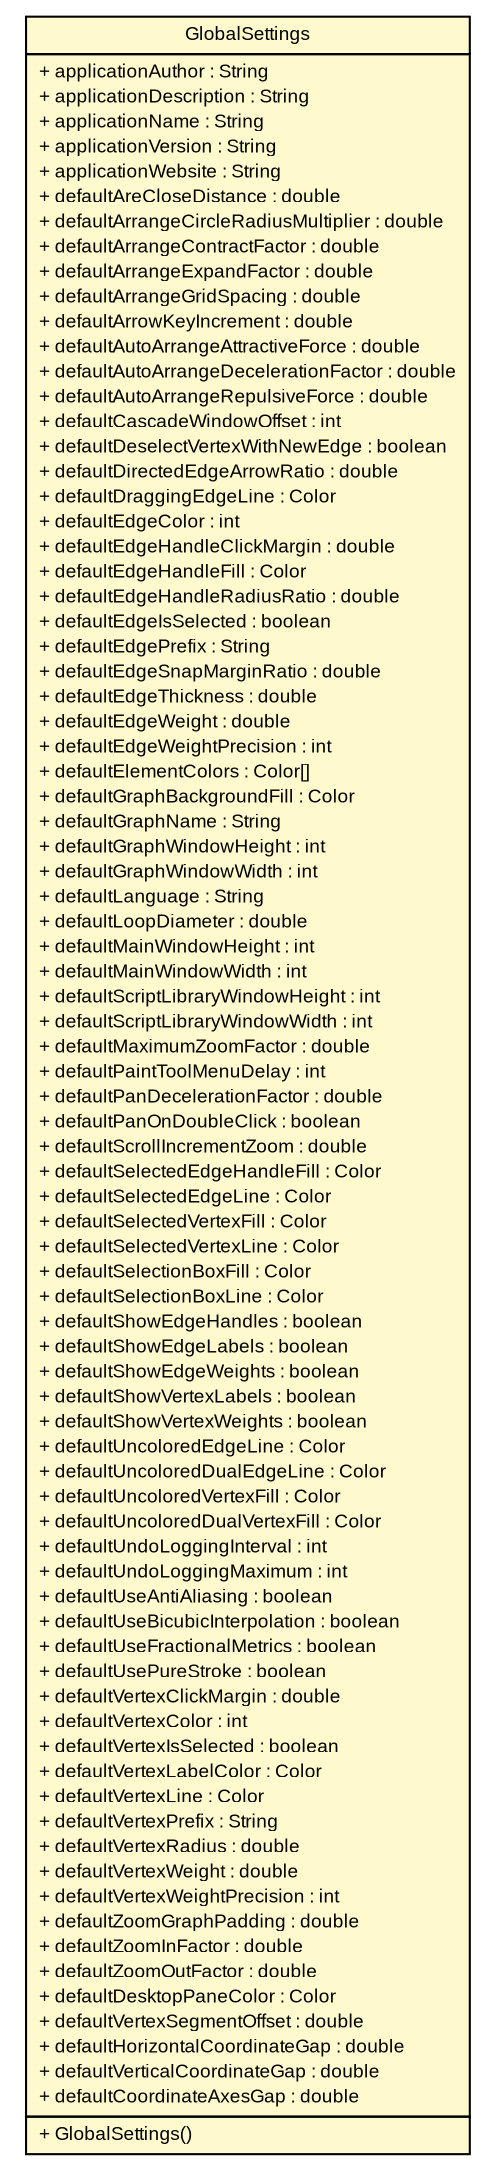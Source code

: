 #!/usr/local/bin/dot
#
# Class diagram 
# Generated by UMLGraph version R5_6 (http://www.umlgraph.org/)
#

digraph G {
	edge [fontname="arial",fontsize=10,labelfontname="arial",labelfontsize=10];
	node [fontname="arial",fontsize=10,shape=plaintext];
	nodesep=0.25;
	ranksep=0.5;
	// pfc.settings.GlobalSettings
	c8046 [label=<<table title="pfc.settings.GlobalSettings" border="0" cellborder="1" cellspacing="0" cellpadding="2" port="p" bgcolor="lemonChiffon" href="./GlobalSettings.html">
		<tr><td><table border="0" cellspacing="0" cellpadding="1">
<tr><td align="center" balign="center"> GlobalSettings </td></tr>
		</table></td></tr>
		<tr><td><table border="0" cellspacing="0" cellpadding="1">
<tr><td align="left" balign="left"> + applicationAuthor : String </td></tr>
<tr><td align="left" balign="left"> + applicationDescription : String </td></tr>
<tr><td align="left" balign="left"> + applicationName : String </td></tr>
<tr><td align="left" balign="left"> + applicationVersion : String </td></tr>
<tr><td align="left" balign="left"> + applicationWebsite : String </td></tr>
<tr><td align="left" balign="left"> + defaultAreCloseDistance : double </td></tr>
<tr><td align="left" balign="left"> + defaultArrangeCircleRadiusMultiplier : double </td></tr>
<tr><td align="left" balign="left"> + defaultArrangeContractFactor : double </td></tr>
<tr><td align="left" balign="left"> + defaultArrangeExpandFactor : double </td></tr>
<tr><td align="left" balign="left"> + defaultArrangeGridSpacing : double </td></tr>
<tr><td align="left" balign="left"> + defaultArrowKeyIncrement : double </td></tr>
<tr><td align="left" balign="left"> + defaultAutoArrangeAttractiveForce : double </td></tr>
<tr><td align="left" balign="left"> + defaultAutoArrangeDecelerationFactor : double </td></tr>
<tr><td align="left" balign="left"> + defaultAutoArrangeRepulsiveForce : double </td></tr>
<tr><td align="left" balign="left"> + defaultCascadeWindowOffset : int </td></tr>
<tr><td align="left" balign="left"> + defaultDeselectVertexWithNewEdge : boolean </td></tr>
<tr><td align="left" balign="left"> + defaultDirectedEdgeArrowRatio : double </td></tr>
<tr><td align="left" balign="left"> + defaultDraggingEdgeLine : Color </td></tr>
<tr><td align="left" balign="left"> + defaultEdgeColor : int </td></tr>
<tr><td align="left" balign="left"> + defaultEdgeHandleClickMargin : double </td></tr>
<tr><td align="left" balign="left"> + defaultEdgeHandleFill : Color </td></tr>
<tr><td align="left" balign="left"> + defaultEdgeHandleRadiusRatio : double </td></tr>
<tr><td align="left" balign="left"> + defaultEdgeIsSelected : boolean </td></tr>
<tr><td align="left" balign="left"> + defaultEdgePrefix : String </td></tr>
<tr><td align="left" balign="left"> + defaultEdgeSnapMarginRatio : double </td></tr>
<tr><td align="left" balign="left"> + defaultEdgeThickness : double </td></tr>
<tr><td align="left" balign="left"> + defaultEdgeWeight : double </td></tr>
<tr><td align="left" balign="left"> + defaultEdgeWeightPrecision : int </td></tr>
<tr><td align="left" balign="left"> + defaultElementColors : Color[] </td></tr>
<tr><td align="left" balign="left"> + defaultGraphBackgroundFill : Color </td></tr>
<tr><td align="left" balign="left"> + defaultGraphName : String </td></tr>
<tr><td align="left" balign="left"> + defaultGraphWindowHeight : int </td></tr>
<tr><td align="left" balign="left"> + defaultGraphWindowWidth : int </td></tr>
<tr><td align="left" balign="left"> + defaultLanguage : String </td></tr>
<tr><td align="left" balign="left"> + defaultLoopDiameter : double </td></tr>
<tr><td align="left" balign="left"> + defaultMainWindowHeight : int </td></tr>
<tr><td align="left" balign="left"> + defaultMainWindowWidth : int </td></tr>
<tr><td align="left" balign="left"> + defaultScriptLibraryWindowHeight : int </td></tr>
<tr><td align="left" balign="left"> + defaultScriptLibraryWindowWidth : int </td></tr>
<tr><td align="left" balign="left"> + defaultMaximumZoomFactor : double </td></tr>
<tr><td align="left" balign="left"> + defaultPaintToolMenuDelay : int </td></tr>
<tr><td align="left" balign="left"> + defaultPanDecelerationFactor : double </td></tr>
<tr><td align="left" balign="left"> + defaultPanOnDoubleClick : boolean </td></tr>
<tr><td align="left" balign="left"> + defaultScrollIncrementZoom : double </td></tr>
<tr><td align="left" balign="left"> + defaultSelectedEdgeHandleFill : Color </td></tr>
<tr><td align="left" balign="left"> + defaultSelectedEdgeLine : Color </td></tr>
<tr><td align="left" balign="left"> + defaultSelectedVertexFill : Color </td></tr>
<tr><td align="left" balign="left"> + defaultSelectedVertexLine : Color </td></tr>
<tr><td align="left" balign="left"> + defaultSelectionBoxFill : Color </td></tr>
<tr><td align="left" balign="left"> + defaultSelectionBoxLine : Color </td></tr>
<tr><td align="left" balign="left"> + defaultShowEdgeHandles : boolean </td></tr>
<tr><td align="left" balign="left"> + defaultShowEdgeLabels : boolean </td></tr>
<tr><td align="left" balign="left"> + defaultShowEdgeWeights : boolean </td></tr>
<tr><td align="left" balign="left"> + defaultShowVertexLabels : boolean </td></tr>
<tr><td align="left" balign="left"> + defaultShowVertexWeights : boolean </td></tr>
<tr><td align="left" balign="left"> + defaultUncoloredEdgeLine : Color </td></tr>
<tr><td align="left" balign="left"> + defaultUncoloredDualEdgeLine : Color </td></tr>
<tr><td align="left" balign="left"> + defaultUncoloredVertexFill : Color </td></tr>
<tr><td align="left" balign="left"> + defaultUncoloredDualVertexFill : Color </td></tr>
<tr><td align="left" balign="left"> + defaultUndoLoggingInterval : int </td></tr>
<tr><td align="left" balign="left"> + defaultUndoLoggingMaximum : int </td></tr>
<tr><td align="left" balign="left"> + defaultUseAntiAliasing : boolean </td></tr>
<tr><td align="left" balign="left"> + defaultUseBicubicInterpolation : boolean </td></tr>
<tr><td align="left" balign="left"> + defaultUseFractionalMetrics : boolean </td></tr>
<tr><td align="left" balign="left"> + defaultUsePureStroke : boolean </td></tr>
<tr><td align="left" balign="left"> + defaultVertexClickMargin : double </td></tr>
<tr><td align="left" balign="left"> + defaultVertexColor : int </td></tr>
<tr><td align="left" balign="left"> + defaultVertexIsSelected : boolean </td></tr>
<tr><td align="left" balign="left"> + defaultVertexLabelColor : Color </td></tr>
<tr><td align="left" balign="left"> + defaultVertexLine : Color </td></tr>
<tr><td align="left" balign="left"> + defaultVertexPrefix : String </td></tr>
<tr><td align="left" balign="left"> + defaultVertexRadius : double </td></tr>
<tr><td align="left" balign="left"> + defaultVertexWeight : double </td></tr>
<tr><td align="left" balign="left"> + defaultVertexWeightPrecision : int </td></tr>
<tr><td align="left" balign="left"> + defaultZoomGraphPadding : double </td></tr>
<tr><td align="left" balign="left"> + defaultZoomInFactor : double </td></tr>
<tr><td align="left" balign="left"> + defaultZoomOutFactor : double </td></tr>
<tr><td align="left" balign="left"> + defaultDesktopPaneColor : Color </td></tr>
<tr><td align="left" balign="left"> + defaultVertexSegmentOffset : double </td></tr>
<tr><td align="left" balign="left"> + defaultHorizontalCoordinateGap : double </td></tr>
<tr><td align="left" balign="left"> + defaultVerticalCoordinateGap : double </td></tr>
<tr><td align="left" balign="left"> + defaultCoordinateAxesGap : double </td></tr>
		</table></td></tr>
		<tr><td><table border="0" cellspacing="0" cellpadding="1">
<tr><td align="left" balign="left"> + GlobalSettings() </td></tr>
		</table></td></tr>
		</table>>, URL="./GlobalSettings.html", fontname="arial", fontcolor="black", fontsize=9.0];
}

